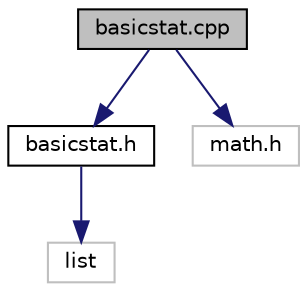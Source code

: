 digraph "basicstat.cpp"
{
  edge [fontname="Helvetica",fontsize="10",labelfontname="Helvetica",labelfontsize="10"];
  node [fontname="Helvetica",fontsize="10",shape=record];
  Node0 [label="basicstat.cpp",height=0.2,width=0.4,color="black", fillcolor="grey75", style="filled", fontcolor="black"];
  Node0 -> Node1 [color="midnightblue",fontsize="10",style="solid",fontname="Helvetica"];
  Node1 [label="basicstat.h",height=0.2,width=0.4,color="black", fillcolor="white", style="filled",URL="$basicstat_8h.html"];
  Node1 -> Node2 [color="midnightblue",fontsize="10",style="solid",fontname="Helvetica"];
  Node2 [label="list",height=0.2,width=0.4,color="grey75", fillcolor="white", style="filled"];
  Node0 -> Node3 [color="midnightblue",fontsize="10",style="solid",fontname="Helvetica"];
  Node3 [label="math.h",height=0.2,width=0.4,color="grey75", fillcolor="white", style="filled"];
}
